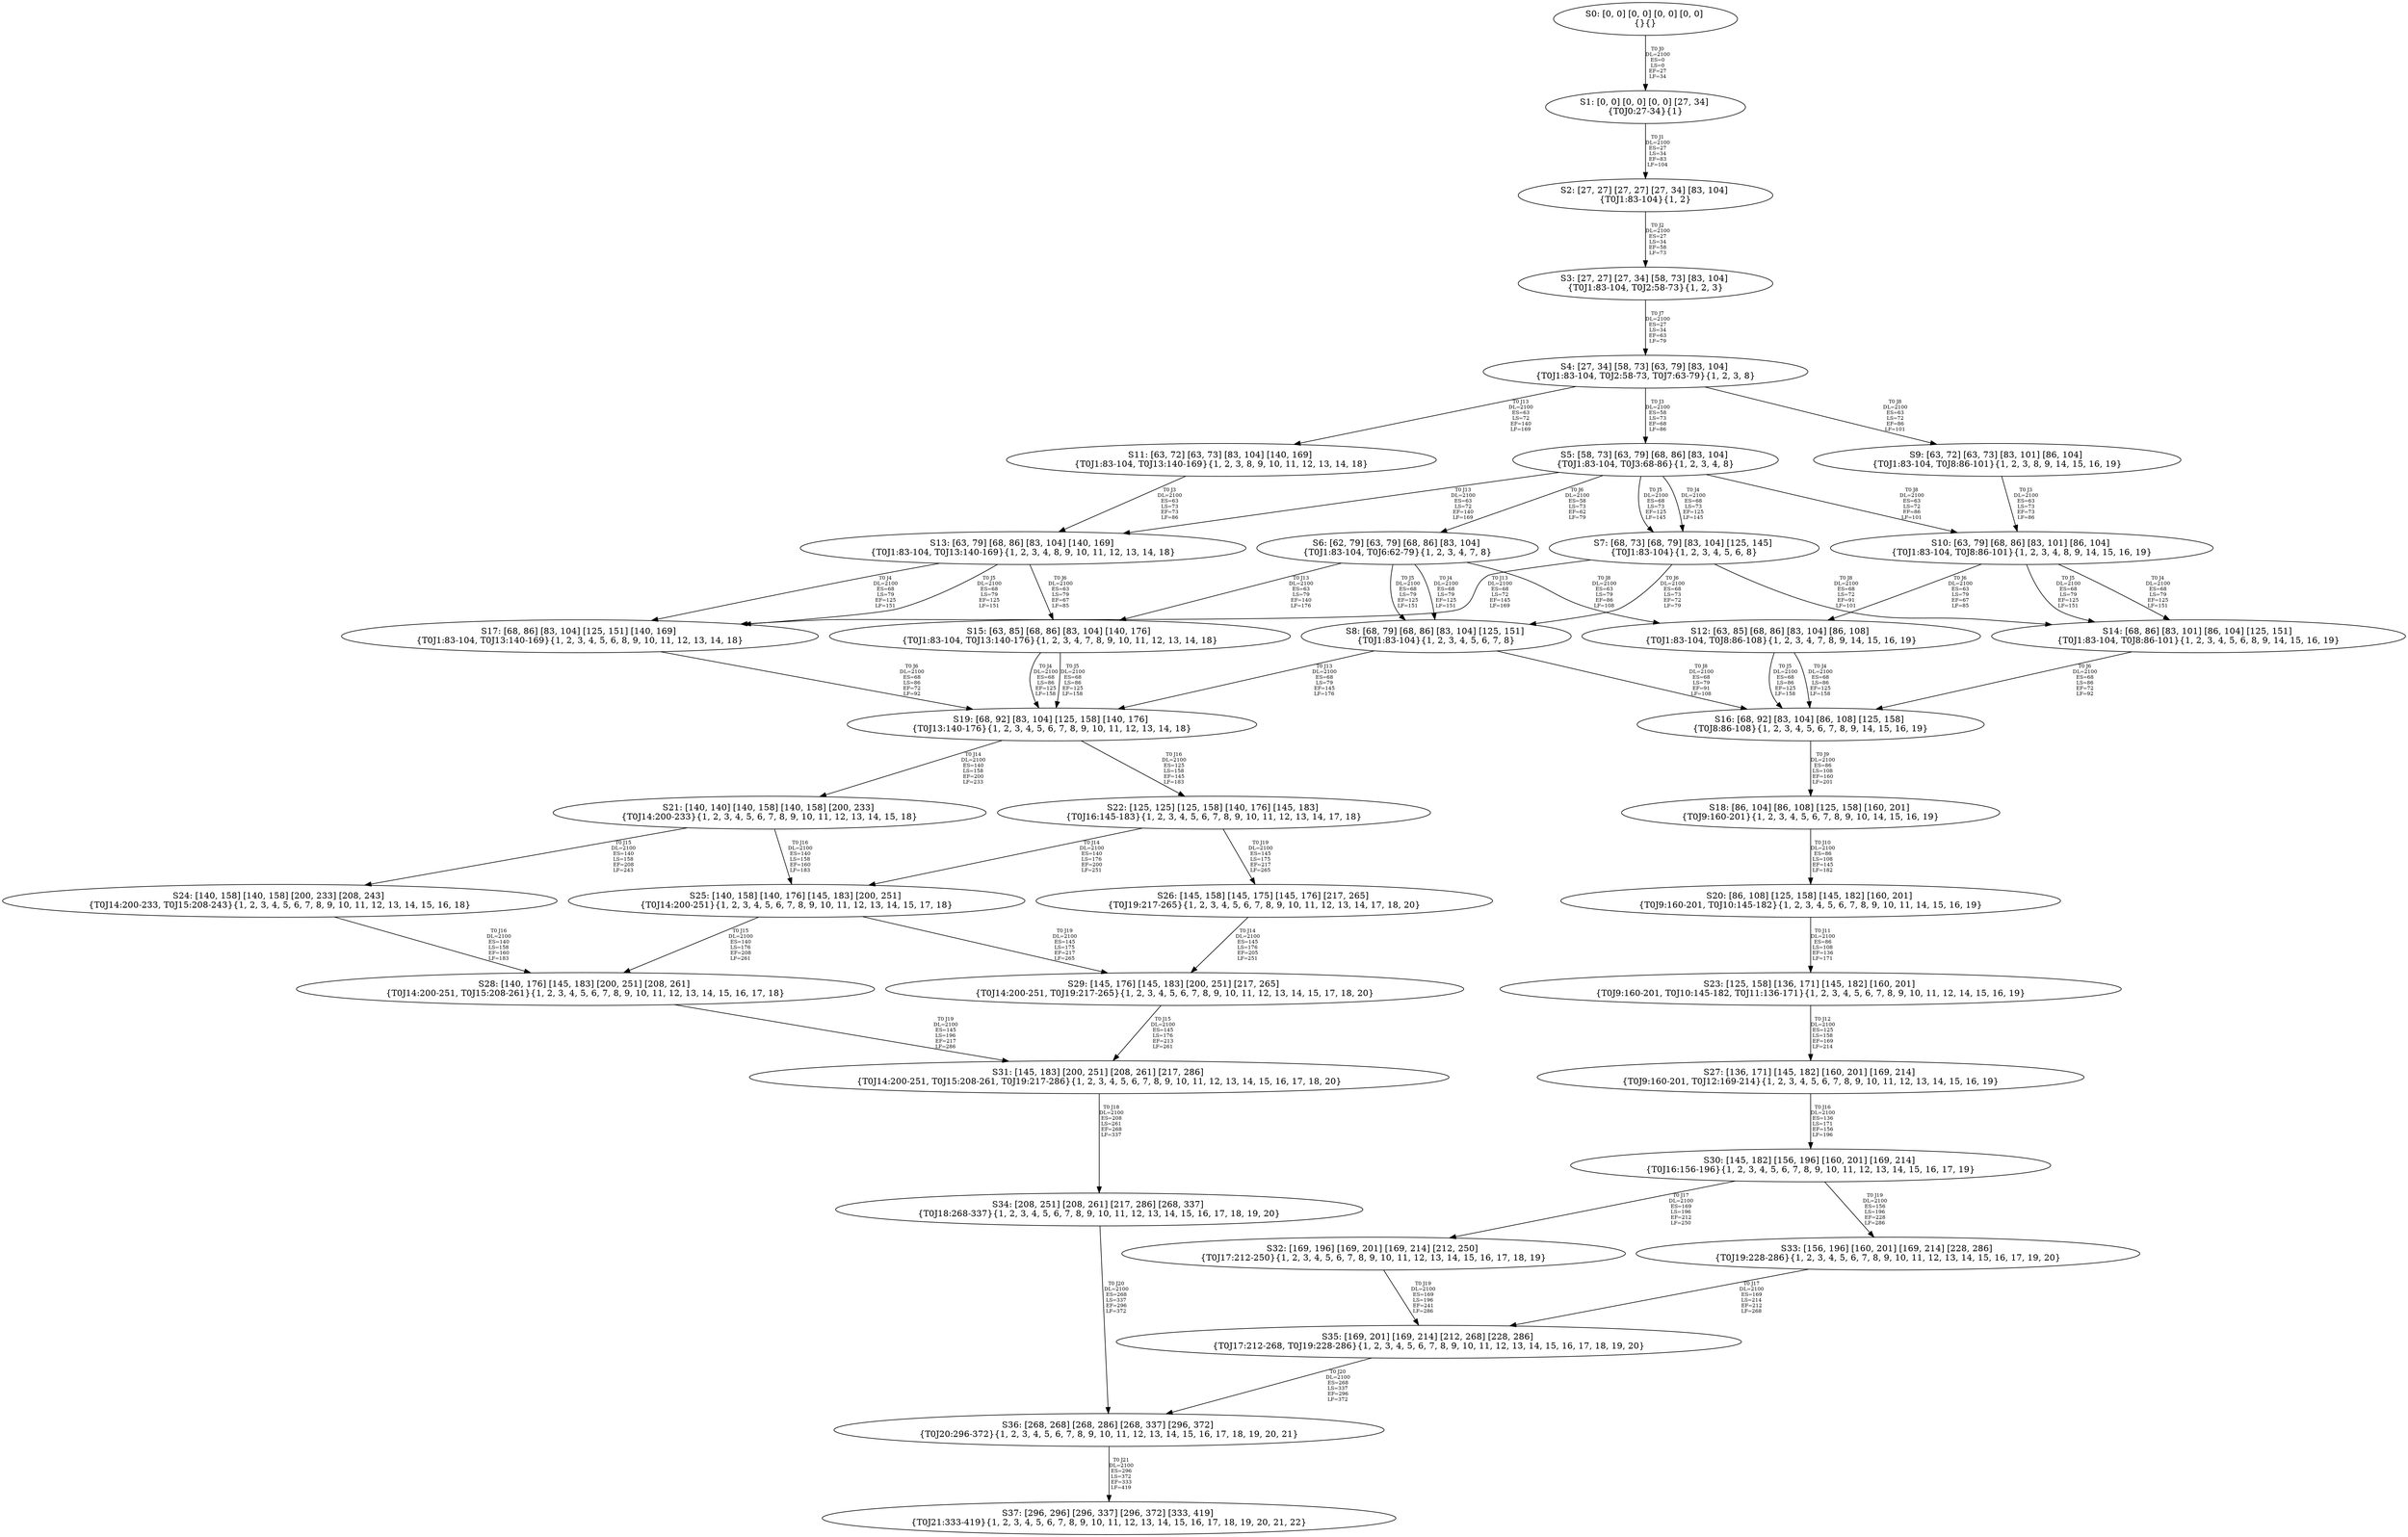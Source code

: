 digraph {
	S0[label="S0: [0, 0] [0, 0] [0, 0] [0, 0] \n{}{}"];
	S1[label="S1: [0, 0] [0, 0] [0, 0] [27, 34] \n{T0J0:27-34}{1}"];
	S2[label="S2: [27, 27] [27, 27] [27, 34] [83, 104] \n{T0J1:83-104}{1, 2}"];
	S3[label="S3: [27, 27] [27, 34] [58, 73] [83, 104] \n{T0J1:83-104, T0J2:58-73}{1, 2, 3}"];
	S4[label="S4: [27, 34] [58, 73] [63, 79] [83, 104] \n{T0J1:83-104, T0J2:58-73, T0J7:63-79}{1, 2, 3, 8}"];
	S5[label="S5: [58, 73] [63, 79] [68, 86] [83, 104] \n{T0J1:83-104, T0J3:68-86}{1, 2, 3, 4, 8}"];
	S6[label="S6: [62, 79] [63, 79] [68, 86] [83, 104] \n{T0J1:83-104, T0J6:62-79}{1, 2, 3, 4, 7, 8}"];
	S7[label="S7: [68, 73] [68, 79] [83, 104] [125, 145] \n{T0J1:83-104}{1, 2, 3, 4, 5, 6, 8}"];
	S8[label="S8: [68, 79] [68, 86] [83, 104] [125, 151] \n{T0J1:83-104}{1, 2, 3, 4, 5, 6, 7, 8}"];
	S9[label="S9: [63, 72] [63, 73] [83, 101] [86, 104] \n{T0J1:83-104, T0J8:86-101}{1, 2, 3, 8, 9, 14, 15, 16, 19}"];
	S10[label="S10: [63, 79] [68, 86] [83, 101] [86, 104] \n{T0J1:83-104, T0J8:86-101}{1, 2, 3, 4, 8, 9, 14, 15, 16, 19}"];
	S11[label="S11: [63, 72] [63, 73] [83, 104] [140, 169] \n{T0J1:83-104, T0J13:140-169}{1, 2, 3, 8, 9, 10, 11, 12, 13, 14, 18}"];
	S12[label="S12: [63, 85] [68, 86] [83, 104] [86, 108] \n{T0J1:83-104, T0J8:86-108}{1, 2, 3, 4, 7, 8, 9, 14, 15, 16, 19}"];
	S13[label="S13: [63, 79] [68, 86] [83, 104] [140, 169] \n{T0J1:83-104, T0J13:140-169}{1, 2, 3, 4, 8, 9, 10, 11, 12, 13, 14, 18}"];
	S14[label="S14: [68, 86] [83, 101] [86, 104] [125, 151] \n{T0J1:83-104, T0J8:86-101}{1, 2, 3, 4, 5, 6, 8, 9, 14, 15, 16, 19}"];
	S15[label="S15: [63, 85] [68, 86] [83, 104] [140, 176] \n{T0J1:83-104, T0J13:140-176}{1, 2, 3, 4, 7, 8, 9, 10, 11, 12, 13, 14, 18}"];
	S16[label="S16: [68, 92] [83, 104] [86, 108] [125, 158] \n{T0J8:86-108}{1, 2, 3, 4, 5, 6, 7, 8, 9, 14, 15, 16, 19}"];
	S17[label="S17: [68, 86] [83, 104] [125, 151] [140, 169] \n{T0J1:83-104, T0J13:140-169}{1, 2, 3, 4, 5, 6, 8, 9, 10, 11, 12, 13, 14, 18}"];
	S18[label="S18: [86, 104] [86, 108] [125, 158] [160, 201] \n{T0J9:160-201}{1, 2, 3, 4, 5, 6, 7, 8, 9, 10, 14, 15, 16, 19}"];
	S19[label="S19: [68, 92] [83, 104] [125, 158] [140, 176] \n{T0J13:140-176}{1, 2, 3, 4, 5, 6, 7, 8, 9, 10, 11, 12, 13, 14, 18}"];
	S20[label="S20: [86, 108] [125, 158] [145, 182] [160, 201] \n{T0J9:160-201, T0J10:145-182}{1, 2, 3, 4, 5, 6, 7, 8, 9, 10, 11, 14, 15, 16, 19}"];
	S21[label="S21: [140, 140] [140, 158] [140, 158] [200, 233] \n{T0J14:200-233}{1, 2, 3, 4, 5, 6, 7, 8, 9, 10, 11, 12, 13, 14, 15, 18}"];
	S22[label="S22: [125, 125] [125, 158] [140, 176] [145, 183] \n{T0J16:145-183}{1, 2, 3, 4, 5, 6, 7, 8, 9, 10, 11, 12, 13, 14, 17, 18}"];
	S23[label="S23: [125, 158] [136, 171] [145, 182] [160, 201] \n{T0J9:160-201, T0J10:145-182, T0J11:136-171}{1, 2, 3, 4, 5, 6, 7, 8, 9, 10, 11, 12, 14, 15, 16, 19}"];
	S24[label="S24: [140, 158] [140, 158] [200, 233] [208, 243] \n{T0J14:200-233, T0J15:208-243}{1, 2, 3, 4, 5, 6, 7, 8, 9, 10, 11, 12, 13, 14, 15, 16, 18}"];
	S25[label="S25: [140, 158] [140, 176] [145, 183] [200, 251] \n{T0J14:200-251}{1, 2, 3, 4, 5, 6, 7, 8, 9, 10, 11, 12, 13, 14, 15, 17, 18}"];
	S26[label="S26: [145, 158] [145, 175] [145, 176] [217, 265] \n{T0J19:217-265}{1, 2, 3, 4, 5, 6, 7, 8, 9, 10, 11, 12, 13, 14, 17, 18, 20}"];
	S27[label="S27: [136, 171] [145, 182] [160, 201] [169, 214] \n{T0J9:160-201, T0J12:169-214}{1, 2, 3, 4, 5, 6, 7, 8, 9, 10, 11, 12, 13, 14, 15, 16, 19}"];
	S28[label="S28: [140, 176] [145, 183] [200, 251] [208, 261] \n{T0J14:200-251, T0J15:208-261}{1, 2, 3, 4, 5, 6, 7, 8, 9, 10, 11, 12, 13, 14, 15, 16, 17, 18}"];
	S29[label="S29: [145, 176] [145, 183] [200, 251] [217, 265] \n{T0J14:200-251, T0J19:217-265}{1, 2, 3, 4, 5, 6, 7, 8, 9, 10, 11, 12, 13, 14, 15, 17, 18, 20}"];
	S30[label="S30: [145, 182] [156, 196] [160, 201] [169, 214] \n{T0J16:156-196}{1, 2, 3, 4, 5, 6, 7, 8, 9, 10, 11, 12, 13, 14, 15, 16, 17, 19}"];
	S31[label="S31: [145, 183] [200, 251] [208, 261] [217, 286] \n{T0J14:200-251, T0J15:208-261, T0J19:217-286}{1, 2, 3, 4, 5, 6, 7, 8, 9, 10, 11, 12, 13, 14, 15, 16, 17, 18, 20}"];
	S32[label="S32: [169, 196] [169, 201] [169, 214] [212, 250] \n{T0J17:212-250}{1, 2, 3, 4, 5, 6, 7, 8, 9, 10, 11, 12, 13, 14, 15, 16, 17, 18, 19}"];
	S33[label="S33: [156, 196] [160, 201] [169, 214] [228, 286] \n{T0J19:228-286}{1, 2, 3, 4, 5, 6, 7, 8, 9, 10, 11, 12, 13, 14, 15, 16, 17, 19, 20}"];
	S34[label="S34: [208, 251] [208, 261] [217, 286] [268, 337] \n{T0J18:268-337}{1, 2, 3, 4, 5, 6, 7, 8, 9, 10, 11, 12, 13, 14, 15, 16, 17, 18, 19, 20}"];
	S35[label="S35: [169, 201] [169, 214] [212, 268] [228, 286] \n{T0J17:212-268, T0J19:228-286}{1, 2, 3, 4, 5, 6, 7, 8, 9, 10, 11, 12, 13, 14, 15, 16, 17, 18, 19, 20}"];
	S36[label="S36: [268, 268] [268, 286] [268, 337] [296, 372] \n{T0J20:296-372}{1, 2, 3, 4, 5, 6, 7, 8, 9, 10, 11, 12, 13, 14, 15, 16, 17, 18, 19, 20, 21}"];
	S37[label="S37: [296, 296] [296, 337] [296, 372] [333, 419] \n{T0J21:333-419}{1, 2, 3, 4, 5, 6, 7, 8, 9, 10, 11, 12, 13, 14, 15, 16, 17, 18, 19, 20, 21, 22}"];
	S0 -> S1[label="T0 J0\nDL=2100\nES=0\nLS=0\nEF=27\nLF=34",fontsize=8];
	S1 -> S2[label="T0 J1\nDL=2100\nES=27\nLS=34\nEF=83\nLF=104",fontsize=8];
	S2 -> S3[label="T0 J2\nDL=2100\nES=27\nLS=34\nEF=58\nLF=73",fontsize=8];
	S3 -> S4[label="T0 J7\nDL=2100\nES=27\nLS=34\nEF=63\nLF=79",fontsize=8];
	S4 -> S5[label="T0 J3\nDL=2100\nES=58\nLS=73\nEF=68\nLF=86",fontsize=8];
	S4 -> S9[label="T0 J8\nDL=2100\nES=63\nLS=72\nEF=86\nLF=101",fontsize=8];
	S4 -> S11[label="T0 J13\nDL=2100\nES=63\nLS=72\nEF=140\nLF=169",fontsize=8];
	S5 -> S7[label="T0 J4\nDL=2100\nES=68\nLS=73\nEF=125\nLF=145",fontsize=8];
	S5 -> S7[label="T0 J5\nDL=2100\nES=68\nLS=73\nEF=125\nLF=145",fontsize=8];
	S5 -> S6[label="T0 J6\nDL=2100\nES=58\nLS=73\nEF=62\nLF=79",fontsize=8];
	S5 -> S10[label="T0 J8\nDL=2100\nES=63\nLS=72\nEF=86\nLF=101",fontsize=8];
	S5 -> S13[label="T0 J13\nDL=2100\nES=63\nLS=72\nEF=140\nLF=169",fontsize=8];
	S6 -> S8[label="T0 J4\nDL=2100\nES=68\nLS=79\nEF=125\nLF=151",fontsize=8];
	S6 -> S8[label="T0 J5\nDL=2100\nES=68\nLS=79\nEF=125\nLF=151",fontsize=8];
	S6 -> S12[label="T0 J8\nDL=2100\nES=63\nLS=79\nEF=86\nLF=108",fontsize=8];
	S6 -> S15[label="T0 J13\nDL=2100\nES=63\nLS=79\nEF=140\nLF=176",fontsize=8];
	S7 -> S8[label="T0 J6\nDL=2100\nES=68\nLS=73\nEF=72\nLF=79",fontsize=8];
	S7 -> S14[label="T0 J8\nDL=2100\nES=68\nLS=72\nEF=91\nLF=101",fontsize=8];
	S7 -> S17[label="T0 J13\nDL=2100\nES=68\nLS=72\nEF=145\nLF=169",fontsize=8];
	S8 -> S16[label="T0 J8\nDL=2100\nES=68\nLS=79\nEF=91\nLF=108",fontsize=8];
	S8 -> S19[label="T0 J13\nDL=2100\nES=68\nLS=79\nEF=145\nLF=176",fontsize=8];
	S9 -> S10[label="T0 J3\nDL=2100\nES=63\nLS=73\nEF=73\nLF=86",fontsize=8];
	S10 -> S14[label="T0 J4\nDL=2100\nES=68\nLS=79\nEF=125\nLF=151",fontsize=8];
	S10 -> S14[label="T0 J5\nDL=2100\nES=68\nLS=79\nEF=125\nLF=151",fontsize=8];
	S10 -> S12[label="T0 J6\nDL=2100\nES=63\nLS=79\nEF=67\nLF=85",fontsize=8];
	S11 -> S13[label="T0 J3\nDL=2100\nES=63\nLS=73\nEF=73\nLF=86",fontsize=8];
	S12 -> S16[label="T0 J4\nDL=2100\nES=68\nLS=86\nEF=125\nLF=158",fontsize=8];
	S12 -> S16[label="T0 J5\nDL=2100\nES=68\nLS=86\nEF=125\nLF=158",fontsize=8];
	S13 -> S17[label="T0 J4\nDL=2100\nES=68\nLS=79\nEF=125\nLF=151",fontsize=8];
	S13 -> S17[label="T0 J5\nDL=2100\nES=68\nLS=79\nEF=125\nLF=151",fontsize=8];
	S13 -> S15[label="T0 J6\nDL=2100\nES=63\nLS=79\nEF=67\nLF=85",fontsize=8];
	S14 -> S16[label="T0 J6\nDL=2100\nES=68\nLS=86\nEF=72\nLF=92",fontsize=8];
	S15 -> S19[label="T0 J4\nDL=2100\nES=68\nLS=86\nEF=125\nLF=158",fontsize=8];
	S15 -> S19[label="T0 J5\nDL=2100\nES=68\nLS=86\nEF=125\nLF=158",fontsize=8];
	S16 -> S18[label="T0 J9\nDL=2100\nES=86\nLS=108\nEF=160\nLF=201",fontsize=8];
	S17 -> S19[label="T0 J6\nDL=2100\nES=68\nLS=86\nEF=72\nLF=92",fontsize=8];
	S18 -> S20[label="T0 J10\nDL=2100\nES=86\nLS=108\nEF=145\nLF=182",fontsize=8];
	S19 -> S21[label="T0 J14\nDL=2100\nES=140\nLS=158\nEF=200\nLF=233",fontsize=8];
	S19 -> S22[label="T0 J16\nDL=2100\nES=125\nLS=158\nEF=145\nLF=183",fontsize=8];
	S20 -> S23[label="T0 J11\nDL=2100\nES=86\nLS=108\nEF=136\nLF=171",fontsize=8];
	S21 -> S24[label="T0 J15\nDL=2100\nES=140\nLS=158\nEF=208\nLF=243",fontsize=8];
	S21 -> S25[label="T0 J16\nDL=2100\nES=140\nLS=158\nEF=160\nLF=183",fontsize=8];
	S22 -> S25[label="T0 J14\nDL=2100\nES=140\nLS=176\nEF=200\nLF=251",fontsize=8];
	S22 -> S26[label="T0 J19\nDL=2100\nES=145\nLS=175\nEF=217\nLF=265",fontsize=8];
	S23 -> S27[label="T0 J12\nDL=2100\nES=125\nLS=158\nEF=169\nLF=214",fontsize=8];
	S24 -> S28[label="T0 J16\nDL=2100\nES=140\nLS=158\nEF=160\nLF=183",fontsize=8];
	S25 -> S28[label="T0 J15\nDL=2100\nES=140\nLS=176\nEF=208\nLF=261",fontsize=8];
	S25 -> S29[label="T0 J19\nDL=2100\nES=145\nLS=175\nEF=217\nLF=265",fontsize=8];
	S26 -> S29[label="T0 J14\nDL=2100\nES=145\nLS=176\nEF=205\nLF=251",fontsize=8];
	S27 -> S30[label="T0 J16\nDL=2100\nES=136\nLS=171\nEF=156\nLF=196",fontsize=8];
	S28 -> S31[label="T0 J19\nDL=2100\nES=145\nLS=196\nEF=217\nLF=286",fontsize=8];
	S29 -> S31[label="T0 J15\nDL=2100\nES=145\nLS=176\nEF=213\nLF=261",fontsize=8];
	S30 -> S32[label="T0 J17\nDL=2100\nES=169\nLS=196\nEF=212\nLF=250",fontsize=8];
	S30 -> S33[label="T0 J19\nDL=2100\nES=156\nLS=196\nEF=228\nLF=286",fontsize=8];
	S31 -> S34[label="T0 J18\nDL=2100\nES=208\nLS=261\nEF=268\nLF=337",fontsize=8];
	S32 -> S35[label="T0 J19\nDL=2100\nES=169\nLS=196\nEF=241\nLF=286",fontsize=8];
	S33 -> S35[label="T0 J17\nDL=2100\nES=169\nLS=214\nEF=212\nLF=268",fontsize=8];
	S34 -> S36[label="T0 J20\nDL=2100\nES=268\nLS=337\nEF=296\nLF=372",fontsize=8];
	S35 -> S36[label="T0 J20\nDL=2100\nES=268\nLS=337\nEF=296\nLF=372",fontsize=8];
	S36 -> S37[label="T0 J21\nDL=2100\nES=296\nLS=372\nEF=333\nLF=419",fontsize=8];
}
